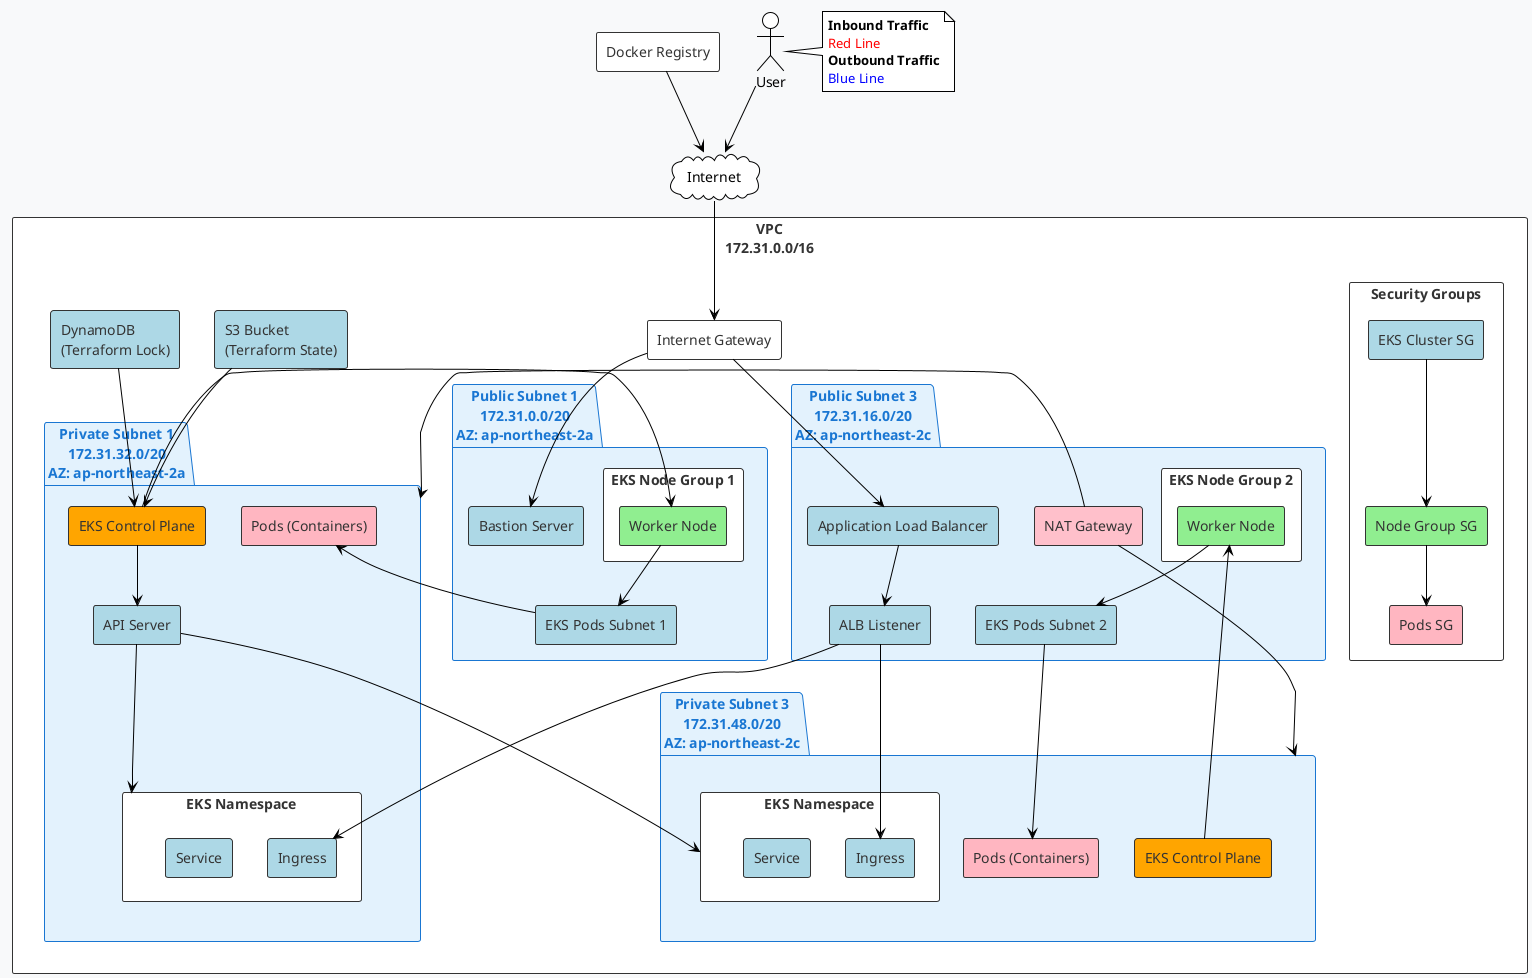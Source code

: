 @startuml
!theme plain
skinparam backgroundColor #f8f9fa
skinparam rectangle {
    BackgroundColor #ffffff
    BorderColor #cccccc
    FontColor #333333
}

skinparam package {
    BackgroundColor #e3f2fd
    BorderColor #1976d2
    FontColor #1976d2
}

' External Components
actor "User" as user
cloud "Internet" as internet
rectangle "Docker Registry" as docker_registry

' VPC Components
rectangle "VPC\n172.31.0.0/16" as vpc {
    rectangle "Internet Gateway" as igw
    
    ' Public Subnet AZ1
    package "Public Subnet 1\n172.31.0.0/20\nAZ: ap-northeast-2a" as pub_subnet1 {
        rectangle "Bastion Server" as bastion #lightblue
        rectangle "EKS Node Group 1" as nodegroup1 {
            rectangle "Worker Node" as worker1 #lightgreen
        }
        rectangle "EKS Pods Subnet 1" as eks_pod1 #lightblue
    }
    
    ' Public Subnet AZ2
    package "Public Subnet 3\n172.31.16.0/20\nAZ: ap-northeast-2c" as pub_subnet2 {
        rectangle "NAT Gateway" as nat_gw #pink
        rectangle "ALB Listener" as alb_listener #lightblue
        rectangle "Application Load Balancer" as alb #lightblue
        rectangle "EKS Node Group 2" as nodegroup2 {
            rectangle "Worker Node" as worker2 #lightgreen
        }
        rectangle "EKS Pods Subnet 2" as eks_pod2 #lightblue
    }
    
    ' Private Subnet AZ1
    package "Private Subnet 1\n172.31.32.0/20\nAZ: ap-northeast-2a" as priv_subnet1 {
        rectangle "EKS Control Plane" as eks_control1 #orange
        rectangle "API Server" as api_server #lightblue
        rectangle "EKS Namespace" as eks_namespace1 {
            rectangle "Ingress" as ingress1 #lightblue
            rectangle "Service" as service1 #lightblue
        }
        rectangle "Pods (Containers)" as pods1 #lightpink
    }
    
    ' Private Subnet AZ2
    package "Private Subnet 3\n172.31.48.0/20\nAZ: ap-northeast-2c" as priv_subnet2 {
        rectangle "EKS Control Plane" as eks_control2 #orange
        rectangle "EKS Namespace" as eks_namespace2 {
            rectangle "Ingress" as ingress2 #lightblue
            rectangle "Service" as service2 #lightblue
        }
        rectangle "Pods (Containers)" as pods2 #lightpink
    }
    
    ' Additional AWS Services
    rectangle "S3 Bucket\n(Terraform State)" as s3 #lightblue
    rectangle "DynamoDB\n(Terraform Lock)" as dynamodb #lightblue
    
    ' Security Groups
    rectangle "Security Groups" as sgs {
        rectangle "EKS Cluster SG" as sg_cluster #lightblue
        rectangle "Node Group SG" as sg_node #lightgreen
        rectangle "Pods SG" as sg_pods #lightpink
    }
}

' External Connections
user --> internet
internet --> igw
docker_registry --> internet

' Internet Gateway Connections
igw --> alb
igw --> bastion

' ALB Connections
alb --> alb_listener
alb_listener --> ingress1
alb_listener --> ingress2

' NAT Gateway Connections
nat_gw --> priv_subnet1
nat_gw --> priv_subnet2

' EKS Control Plane Connections
eks_control1 --> worker1
eks_control2 --> worker2
eks_control1 --> api_server

' API Server Connections
api_server --> eks_namespace1
api_server --> eks_namespace2

' Worker Node to Pods Connections
worker1 --> eks_pod1
worker2 --> eks_pod2
eks_pod1 --> pods1
eks_pod2 --> pods2

' Security Group Connections
sg_cluster --> sg_node
sg_node --> sg_pods

' Terraform State Management
s3 --> eks_control1
dynamodb --> eks_control1

' Traffic Flow
note right of user
  <b>Inbound Traffic</b>
  <color:red>Red Line</color>
  <b>Outbound Traffic</b>
  <color:blue>Blue Line</color>
end note

' Styling
skinparam rectangle {
    BackgroundColor #ffffff
    BorderColor #333333
    BorderThickness 1
    Shadowing false
}

' Color coding
skinparam rectangle<<pink>> {
    BackgroundColor #ffcdd2
    BorderColor #d32f2f
}

skinparam rectangle<<lightblue>> {
    BackgroundColor #bbdefb
    BorderColor #1976d2
}

skinparam rectangle<<lightgreen>> {
    BackgroundColor #c8e6c9
    BorderColor #388e3c
}

skinparam rectangle<<orange>> {
    BackgroundColor #ffe0b2
    BorderColor #f57c00
}

skinparam rectangle<<lightpink>> {
    BackgroundColor #f8bbd0
    BorderColor #c2185b
}

' Layout improvements
top to bottom direction

@enduml
